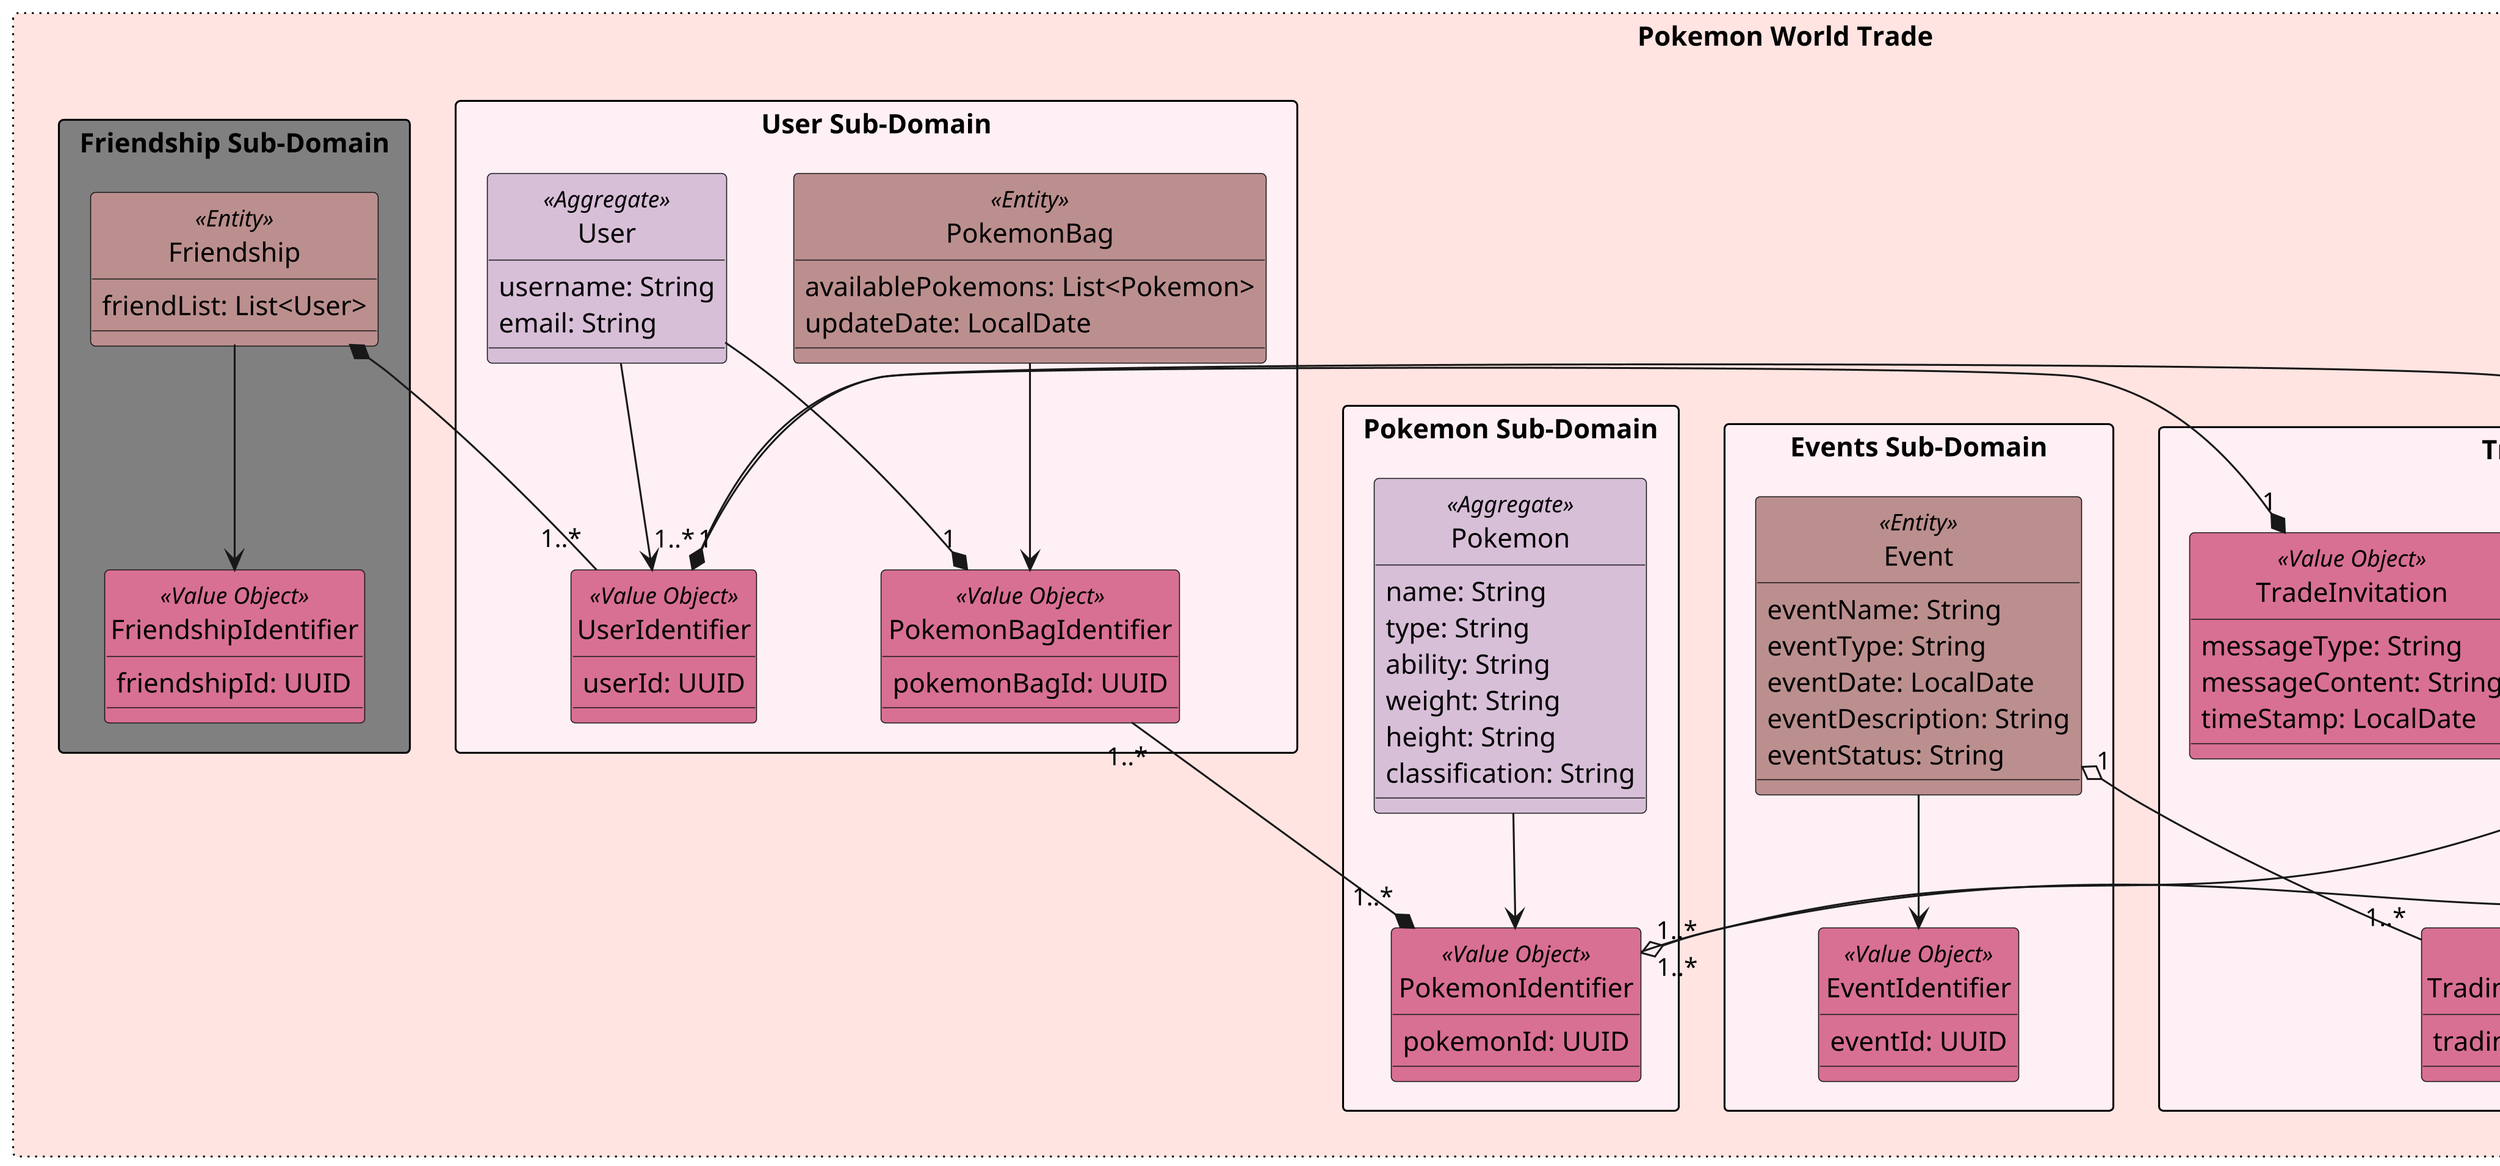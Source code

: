 @startuml
hide circle
top to bottom direction

!define ENTITY(entityName) class entityName << Entity >>
!define AGGREGATE(aggregateName) class aggregateName << Aggregate >>
!define AGGREGATE_ROOT(aggregateRootName) class aggregateRootName << Aggregate Root >>
!define AGGREGATE_ROOT_ENTITY(aggregateRootEntityName) class aggregateRootEntityName << Aggregate Root >> << Entity >>
!define VALUE_OBJECT(valueObjectName) class valueObjectName << Value Object >>
!pragma useVerticalIf on
skinparam dpi 300
skinparam packageStyle rectangle
skinparam rectangle {
    BackgroundColor #mistyRose
    BorderColor Black
}
rectangle "Pokemon World Trade" as BoundedContextPokemonWorldTrade #line.dotted {

    Package "Pokemon Sub-Domain" <<Rectangle>> #lavenderBlush {

        AGGREGATE(Pokemon) #thistle {
            name: String
            type: String
            ability: String
            weight: String
            height: String
            classification: String
        }
        VALUE_OBJECT(PokemonIdentifier) #paleVioletRed {
           pokemonId: UUID
        }
        Pokemon --> PokemonIdentifier
    }

    Package "Region Sub-Domain" <<Rectangle>> #grey {
        ENTITY(Region) #rosyBrown{
                regionName: String
                professor: String
                starterPokemons: String
                gymLeaders: String
                geography: String
            }
            VALUE_OBJECT(RegionIdentifier) #paleVioletRed {
                       regionId: UUID
            }
        Region "1" *-- "1..*" PokemonIdentifier
        Region --> RegionIdentifier
    }

    Package "User Sub-Domain" <<Rectangle>> #lavenderBlush {

        AGGREGATE(User) #thistle {
            username: String
            email: String
            }

        VALUE_OBJECT(UserIdentifier) #paleVioletRed{
            userId: UUID
        }
        ENTITY(PokemonBag) #rosyBrown {
                    availablePokemons: List<Pokemon>
                    updateDate: LocalDate

                }
                VALUE_OBJECT(PokemonBagIdentifier) #paleVioletRed {
                    pokemonBagId: UUID
                }
        PokemonBag --> PokemonBagIdentifier
        PokemonBagIdentifier "1..*" --* "1..*" PokemonIdentifier
        User --* "1" PokemonBagIdentifier
        User --> UserIdentifier
    }

    Package "Trading Sub-Domain" <<Rectangle>> #lavenderBlush {

        VALUE_OBJECT(TradingSessionIdentifier) #paleVioletRed {
            tradingSessionId: UUID
        }

        AGGREGATE_ROOT_ENTITY(TradingSession) #thistle {
            tradeDate: LocalDate
            pokemonsToTradeIn: PokemonBag
            acceptTrade: Boolean
            timeStamp: LocalDate
        }

        VALUE_OBJECT(TradeInvitation) #paleVioletRed {
                    messageType: String
                    messageContent: String
                    timeStamp: LocalDate
                }
        TradingSession --> TradingSessionIdentifier
        TradeInvitation "1" *-- "1" UserIdentifier
        UserIdentifier "1..*" *--* "1" TradingSession
        TradingSession --o "1..*" PokemonIdentifier
    }


    Package "Events Sub-Domain" <<Rectangle>> #lavenderBlush {
            ENTITY(Event) #rosyBrown {
                eventName: String
                eventType: String
                eventDate: LocalDate
                eventDescription: String
                eventStatus: String
            }

            VALUE_OBJECT(EventIdentifier) #paleVioletRed {
                eventId: UUID
            }

            Event --> EventIdentifier
            Event "1" o-- "1..*" TradingSessionIdentifier
        }

        Package "Friendship Sub-Domain" <<Rectangle>> #grey {
            ENTITY(Friendship) #rosyBrown {
                friendList: List<User>
            }

            VALUE_OBJECT(FriendshipIdentifier) #paleVioletRed {
                friendshipId: UUID
            }

            Friendship --> FriendshipIdentifier
            Friendship *-- "1..*" UserIdentifier
        }

}

@enduml
